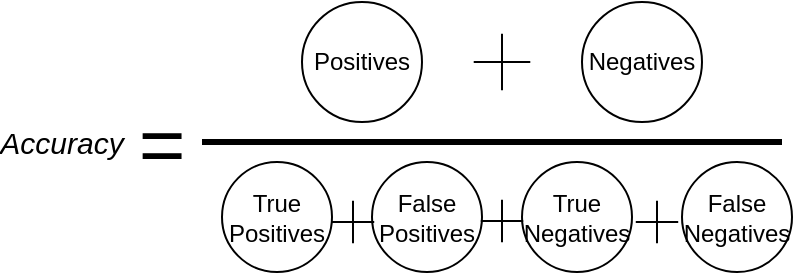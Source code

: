 <mxfile version="13.9.3" type="device"><diagram id="udkDBVbkIGo-n05JUA3n" name="Page-1"><mxGraphModel dx="1422" dy="794" grid="1" gridSize="10" guides="1" tooltips="1" connect="1" arrows="1" fold="1" page="1" pageScale="1" pageWidth="850" pageHeight="1100" math="0" shadow="0"><root><mxCell id="0"/><mxCell id="1" parent="0"/><mxCell id="Z8vM4iiCsfLiWyOL6dtI-1" value="" style="endArrow=none;html=1;strokeWidth=3;" edge="1" parent="1"><mxGeometry width="50" height="50" relative="1" as="geometry"><mxPoint x="260" y="360" as="sourcePoint"/><mxPoint x="550" y="360" as="targetPoint"/></mxGeometry></mxCell><mxCell id="Z8vM4iiCsfLiWyOL6dtI-2" value="&lt;div&gt;Positives&lt;br&gt;&lt;/div&gt;" style="ellipse;whiteSpace=wrap;html=1;aspect=fixed;" vertex="1" parent="1"><mxGeometry x="310" y="290" width="60" height="60" as="geometry"/></mxCell><mxCell id="Z8vM4iiCsfLiWyOL6dtI-3" value="Negatives" style="ellipse;whiteSpace=wrap;html=1;aspect=fixed;" vertex="1" parent="1"><mxGeometry x="450" y="290" width="60" height="60" as="geometry"/></mxCell><mxCell id="Z8vM4iiCsfLiWyOL6dtI-4" value="&lt;div&gt;True&lt;br&gt;&lt;/div&gt;&lt;div&gt;Positives&lt;br&gt;&lt;/div&gt;" style="ellipse;whiteSpace=wrap;html=1;aspect=fixed;" vertex="1" parent="1"><mxGeometry x="270" y="370" width="55" height="55" as="geometry"/></mxCell><mxCell id="Z8vM4iiCsfLiWyOL6dtI-5" value="&lt;div&gt;False&lt;br&gt;&lt;/div&gt;&lt;div&gt;Positives&lt;br&gt;&lt;/div&gt;" style="ellipse;whiteSpace=wrap;html=1;aspect=fixed;" vertex="1" parent="1"><mxGeometry x="345" y="370" width="55" height="55" as="geometry"/></mxCell><mxCell id="Z8vM4iiCsfLiWyOL6dtI-6" value="True Negatives" style="ellipse;whiteSpace=wrap;html=1;aspect=fixed;" vertex="1" parent="1"><mxGeometry x="420" y="370" width="55" height="55" as="geometry"/></mxCell><mxCell id="Z8vM4iiCsfLiWyOL6dtI-7" value="False Negatives" style="ellipse;whiteSpace=wrap;html=1;aspect=fixed;" vertex="1" parent="1"><mxGeometry x="500" y="370" width="55" height="55" as="geometry"/></mxCell><mxCell id="Z8vM4iiCsfLiWyOL6dtI-8" value="" style="shape=umlDestroy;rotation=45;" vertex="1" parent="1"><mxGeometry x="400" y="310" width="20" height="20" as="geometry"/></mxCell><mxCell id="Z8vM4iiCsfLiWyOL6dtI-9" value="" style="shape=umlDestroy;rotation=45;" vertex="1" parent="1"><mxGeometry x="328" y="392.5" width="15" height="15" as="geometry"/></mxCell><mxCell id="Z8vM4iiCsfLiWyOL6dtI-12" value="" style="shape=umlDestroy;rotation=45;" vertex="1" parent="1"><mxGeometry x="402.5" y="392" width="15" height="15" as="geometry"/></mxCell><mxCell id="Z8vM4iiCsfLiWyOL6dtI-13" value="" style="shape=umlDestroy;rotation=45;" vertex="1" parent="1"><mxGeometry x="480" y="392.5" width="15" height="15" as="geometry"/></mxCell><mxCell id="Z8vM4iiCsfLiWyOL6dtI-14" value="&lt;font style=&quot;font-size: 15px&quot;&gt;&lt;i&gt;Accuracy &lt;br&gt;&lt;/i&gt;&lt;/font&gt;" style="text;html=1;strokeColor=none;fillColor=none;align=center;verticalAlign=middle;whiteSpace=wrap;rounded=0;shadow=0;sketch=0;" vertex="1" parent="1"><mxGeometry x="170" y="350" width="40" height="20" as="geometry"/></mxCell><mxCell id="Z8vM4iiCsfLiWyOL6dtI-15" value="&lt;font style=&quot;font-size: 40px&quot;&gt;=&lt;/font&gt;" style="text;html=1;strokeColor=none;fillColor=none;align=center;verticalAlign=middle;whiteSpace=wrap;rounded=0;shadow=0;sketch=0;" vertex="1" parent="1"><mxGeometry x="220" y="350" width="40" height="20" as="geometry"/></mxCell></root></mxGraphModel></diagram></mxfile>